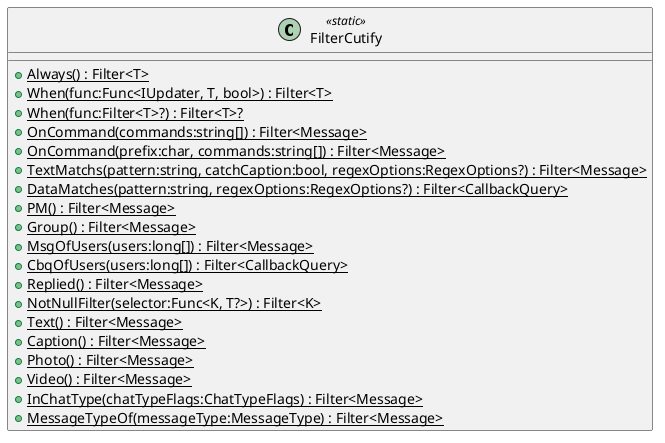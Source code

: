 @startuml
class FilterCutify <<static>> {
    + {static} Always() : Filter<T>
    + {static} When(func:Func<IUpdater, T, bool>) : Filter<T>
    + {static} When(func:Filter<T>?) : Filter<T>?
    + {static} OnCommand(commands:string[]) : Filter<Message>
    + {static} OnCommand(prefix:char, commands:string[]) : Filter<Message>
    + {static} TextMatchs(pattern:string, catchCaption:bool, regexOptions:RegexOptions?) : Filter<Message>
    + {static} DataMatches(pattern:string, regexOptions:RegexOptions?) : Filter<CallbackQuery>
    + {static} PM() : Filter<Message>
    + {static} Group() : Filter<Message>
    + {static} MsgOfUsers(users:long[]) : Filter<Message>
    + {static} CbqOfUsers(users:long[]) : Filter<CallbackQuery>
    + {static} Replied() : Filter<Message>
    + {static} NotNullFilter(selector:Func<K, T?>) : Filter<K>
    + {static} Text() : Filter<Message>
    + {static} Caption() : Filter<Message>
    + {static} Photo() : Filter<Message>
    + {static} Video() : Filter<Message>
    + {static} InChatType(chatTypeFlags:ChatTypeFlags) : Filter<Message>
    + {static} MessageTypeOf(messageType:MessageType) : Filter<Message>
}
@enduml
